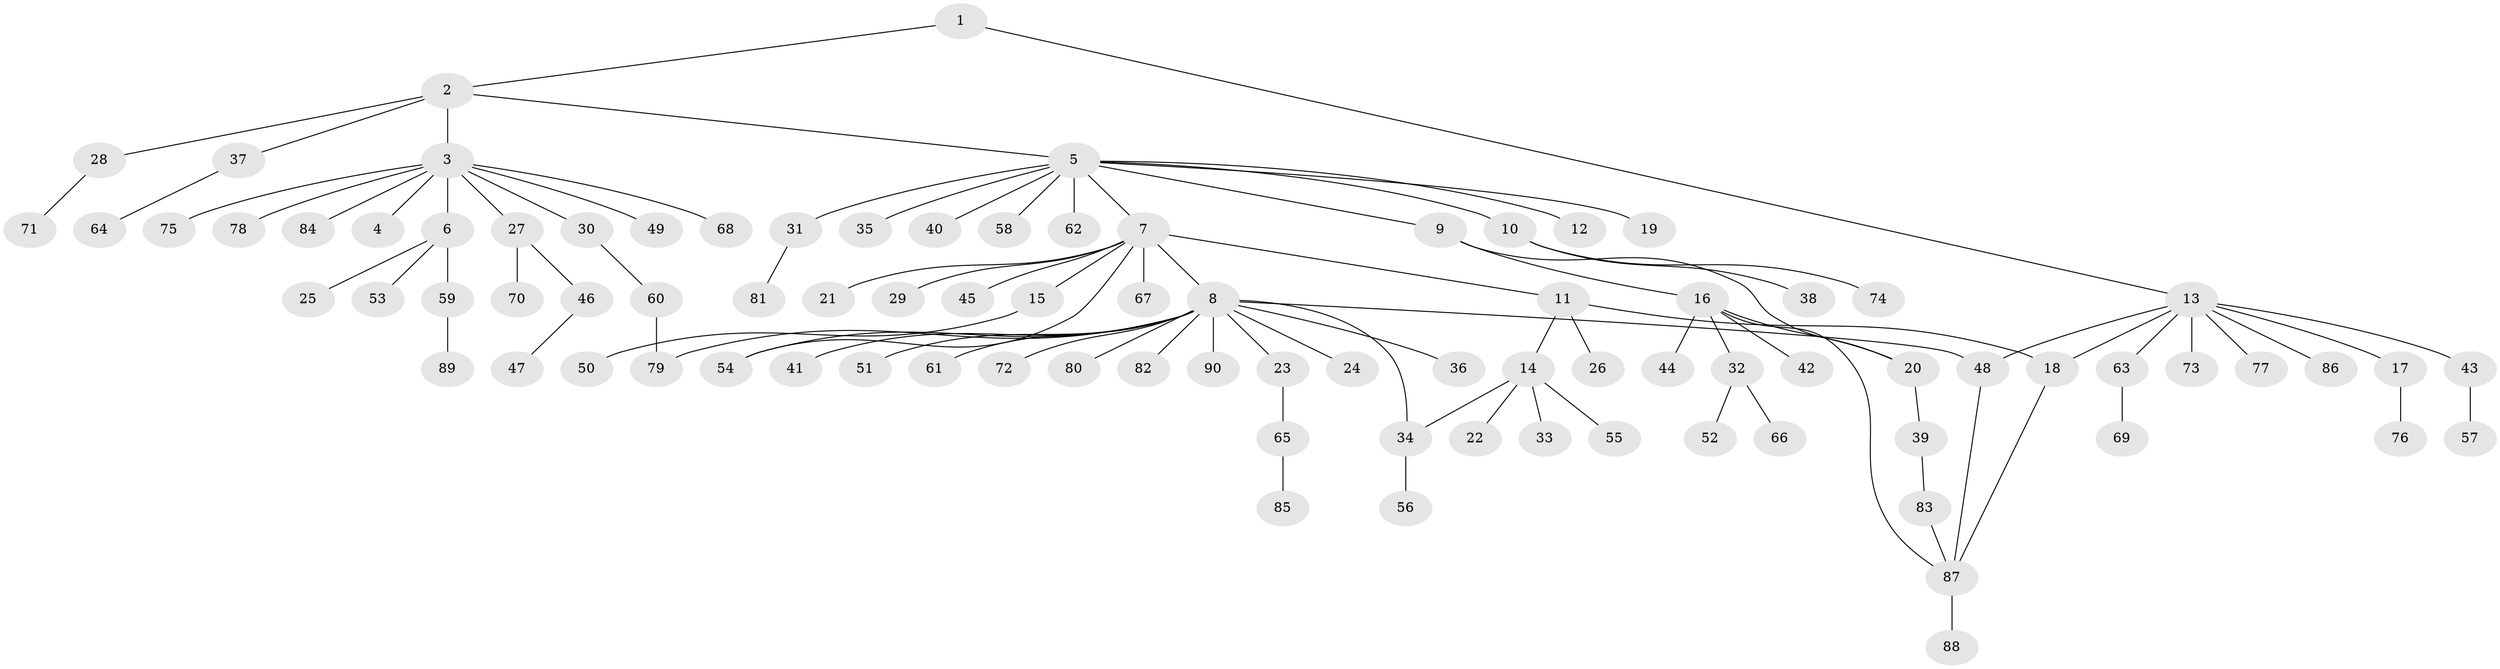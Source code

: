 // coarse degree distribution, {5: 0.015151515151515152, 9: 0.015151515151515152, 1: 0.6363636363636364, 10: 0.015151515151515152, 3: 0.07575757575757576, 8: 0.030303030303030304, 13: 0.015151515151515152, 6: 0.015151515151515152, 2: 0.15151515151515152, 4: 0.030303030303030304}
// Generated by graph-tools (version 1.1) at 2025/51/02/27/25 19:51:56]
// undirected, 90 vertices, 98 edges
graph export_dot {
graph [start="1"]
  node [color=gray90,style=filled];
  1;
  2;
  3;
  4;
  5;
  6;
  7;
  8;
  9;
  10;
  11;
  12;
  13;
  14;
  15;
  16;
  17;
  18;
  19;
  20;
  21;
  22;
  23;
  24;
  25;
  26;
  27;
  28;
  29;
  30;
  31;
  32;
  33;
  34;
  35;
  36;
  37;
  38;
  39;
  40;
  41;
  42;
  43;
  44;
  45;
  46;
  47;
  48;
  49;
  50;
  51;
  52;
  53;
  54;
  55;
  56;
  57;
  58;
  59;
  60;
  61;
  62;
  63;
  64;
  65;
  66;
  67;
  68;
  69;
  70;
  71;
  72;
  73;
  74;
  75;
  76;
  77;
  78;
  79;
  80;
  81;
  82;
  83;
  84;
  85;
  86;
  87;
  88;
  89;
  90;
  1 -- 2;
  1 -- 13;
  2 -- 3;
  2 -- 5;
  2 -- 28;
  2 -- 37;
  3 -- 4;
  3 -- 6;
  3 -- 27;
  3 -- 30;
  3 -- 49;
  3 -- 68;
  3 -- 75;
  3 -- 78;
  3 -- 84;
  5 -- 7;
  5 -- 9;
  5 -- 10;
  5 -- 12;
  5 -- 19;
  5 -- 31;
  5 -- 35;
  5 -- 40;
  5 -- 58;
  5 -- 62;
  6 -- 25;
  6 -- 53;
  6 -- 59;
  7 -- 8;
  7 -- 11;
  7 -- 15;
  7 -- 21;
  7 -- 29;
  7 -- 45;
  7 -- 54;
  7 -- 67;
  8 -- 23;
  8 -- 24;
  8 -- 34;
  8 -- 36;
  8 -- 41;
  8 -- 48;
  8 -- 51;
  8 -- 54;
  8 -- 61;
  8 -- 72;
  8 -- 79;
  8 -- 80;
  8 -- 82;
  8 -- 90;
  9 -- 16;
  9 -- 20;
  10 -- 38;
  10 -- 74;
  11 -- 14;
  11 -- 18;
  11 -- 26;
  13 -- 17;
  13 -- 18;
  13 -- 43;
  13 -- 48;
  13 -- 63;
  13 -- 73;
  13 -- 77;
  13 -- 86;
  14 -- 22;
  14 -- 33;
  14 -- 34;
  14 -- 55;
  15 -- 50;
  16 -- 20;
  16 -- 32;
  16 -- 42;
  16 -- 44;
  16 -- 87;
  17 -- 76;
  18 -- 87;
  20 -- 39;
  23 -- 65;
  27 -- 46;
  27 -- 70;
  28 -- 71;
  30 -- 60;
  31 -- 81;
  32 -- 52;
  32 -- 66;
  34 -- 56;
  37 -- 64;
  39 -- 83;
  43 -- 57;
  46 -- 47;
  48 -- 87;
  59 -- 89;
  60 -- 79;
  63 -- 69;
  65 -- 85;
  83 -- 87;
  87 -- 88;
}
